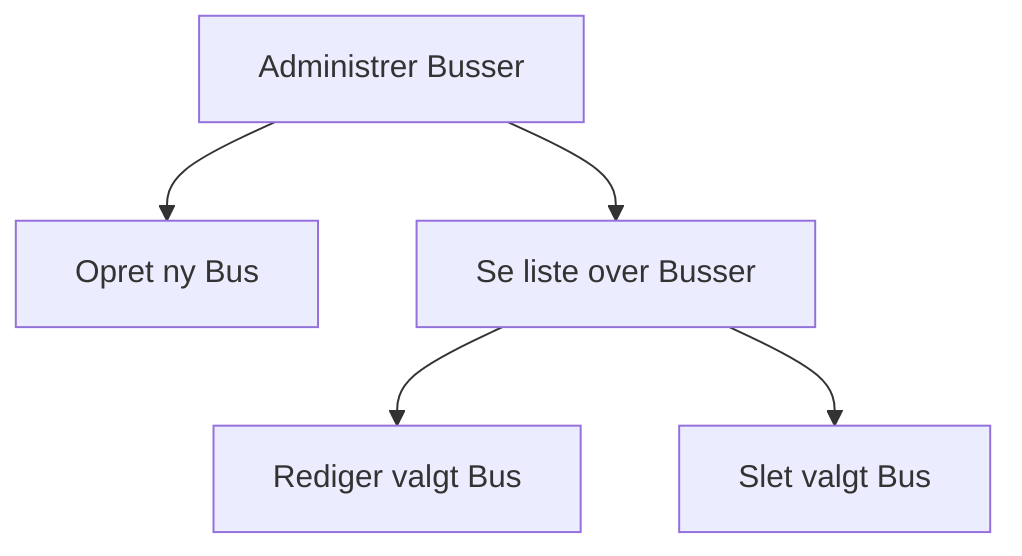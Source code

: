 flowchart TD
    A[Administrer Busser] --> B[Opret ny Bus]
    A --> C[Se liste over Busser]
    C --> D[Rediger valgt Bus]
    C --> E[Slet valgt Bus]